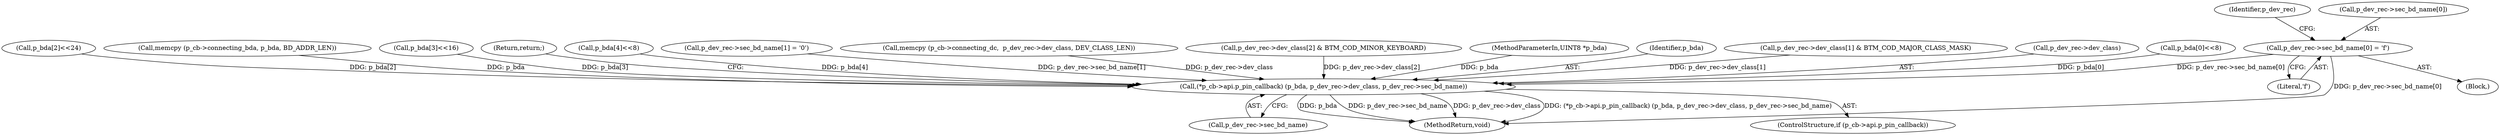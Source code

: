 digraph "0_Android_c677ee92595335233eb0e7b59809a1a94e7a678a_0@array" {
"1000454" [label="(Call,p_dev_rec->sec_bd_name[0] = 'f')"];
"1000481" [label="(Call,(*p_cb->api.p_pin_callback) (p_bda, p_dev_rec->dev_class, p_dev_rec->sec_bd_name))"];
"1000481" [label="(Call,(*p_cb->api.p_pin_callback) (p_bda, p_dev_rec->dev_class, p_dev_rec->sec_bd_name))"];
"1000482" [label="(Identifier,p_bda)"];
"1000486" [label="(Call,p_dev_rec->sec_bd_name)"];
"1000464" [label="(Identifier,p_dev_rec)"];
"1000490" [label="(MethodReturn,void)"];
"1000475" [label="(ControlStructure,if (p_cb->api.p_pin_callback))"];
"1000360" [label="(Call,p_dev_rec->dev_class[1] & BTM_COD_MAJOR_CLASS_MASK)"];
"1000448" [label="(Block,)"];
"1000483" [label="(Call,p_dev_rec->dev_class)"];
"1000138" [label="(Call,p_bda[0]<<8)"];
"1000147" [label="(Call,p_bda[2]<<24)"];
"1000460" [label="(Literal,'f')"];
"1000393" [label="(Call,memcpy (p_cb->connecting_bda, p_bda, BD_ADDR_LEN))"];
"1000153" [label="(Call,p_bda[3]<<16)"];
"1000489" [label="(Return,return;)"];
"1000159" [label="(Call,p_bda[4]<<8)"];
"1000461" [label="(Call,p_dev_rec->sec_bd_name[1] = '0')"];
"1000454" [label="(Call,p_dev_rec->sec_bd_name[0] = 'f')"];
"1000399" [label="(Call,memcpy (p_cb->connecting_dc,  p_dev_rec->dev_class, DEV_CLASS_LEN))"];
"1000368" [label="(Call,p_dev_rec->dev_class[2] & BTM_COD_MINOR_KEYBOARD)"];
"1000455" [label="(Call,p_dev_rec->sec_bd_name[0])"];
"1000123" [label="(MethodParameterIn,UINT8 *p_bda)"];
"1000454" -> "1000448"  [label="AST: "];
"1000454" -> "1000460"  [label="CFG: "];
"1000455" -> "1000454"  [label="AST: "];
"1000460" -> "1000454"  [label="AST: "];
"1000464" -> "1000454"  [label="CFG: "];
"1000454" -> "1000490"  [label="DDG: p_dev_rec->sec_bd_name[0]"];
"1000454" -> "1000481"  [label="DDG: p_dev_rec->sec_bd_name[0]"];
"1000481" -> "1000475"  [label="AST: "];
"1000481" -> "1000486"  [label="CFG: "];
"1000482" -> "1000481"  [label="AST: "];
"1000483" -> "1000481"  [label="AST: "];
"1000486" -> "1000481"  [label="AST: "];
"1000489" -> "1000481"  [label="CFG: "];
"1000481" -> "1000490"  [label="DDG: p_dev_rec->sec_bd_name"];
"1000481" -> "1000490"  [label="DDG: p_dev_rec->dev_class"];
"1000481" -> "1000490"  [label="DDG: (*p_cb->api.p_pin_callback) (p_bda, p_dev_rec->dev_class, p_dev_rec->sec_bd_name)"];
"1000481" -> "1000490"  [label="DDG: p_bda"];
"1000393" -> "1000481"  [label="DDG: p_bda"];
"1000159" -> "1000481"  [label="DDG: p_bda[4]"];
"1000147" -> "1000481"  [label="DDG: p_bda[2]"];
"1000153" -> "1000481"  [label="DDG: p_bda[3]"];
"1000138" -> "1000481"  [label="DDG: p_bda[0]"];
"1000123" -> "1000481"  [label="DDG: p_bda"];
"1000368" -> "1000481"  [label="DDG: p_dev_rec->dev_class[2]"];
"1000360" -> "1000481"  [label="DDG: p_dev_rec->dev_class[1]"];
"1000399" -> "1000481"  [label="DDG: p_dev_rec->dev_class"];
"1000461" -> "1000481"  [label="DDG: p_dev_rec->sec_bd_name[1]"];
}
